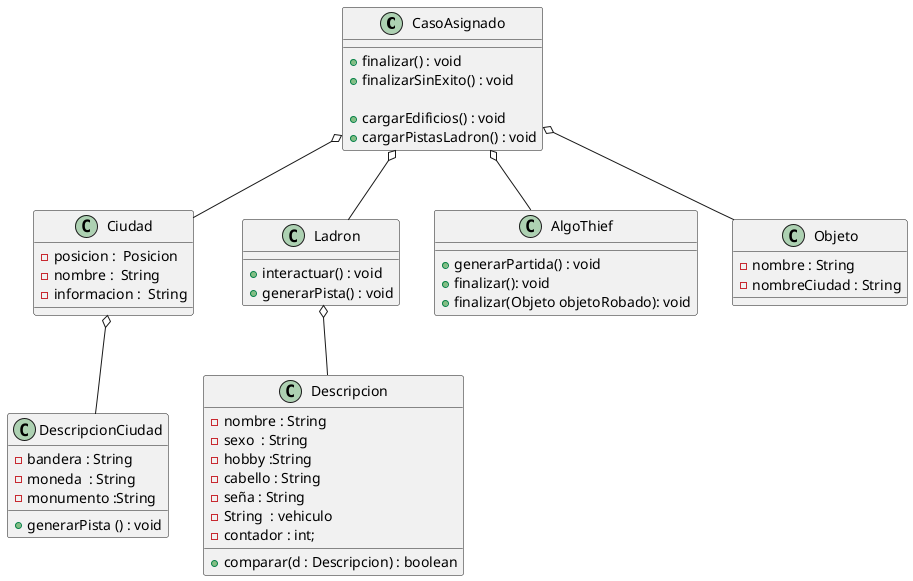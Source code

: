 @startuml

class CasoAsignado {
    + finalizar() : void
    + finalizarSinExito() : void

    + cargarEdificios() : void
    + cargarPistasLadron() : void
}

class AlgoThief {
 + generarPartida() : void
 + finalizar(): void
 + finalizar(Objeto objetoRobado): void
}

class Objeto {
    -  nombre : String
    -  nombreCiudad : String

}

class Ladron {
    + interactuar() : void
    + generarPista() : void

}

class Ciudad{
    - posicion :  Posicion
    - nombre :  String
    - informacion :  String


}

class DescripcionCiudad{
            - bandera : String
        - moneda  : String
        - monumento :String
        + generarPista () : void
}

class Descripcion{
    - nombre : String
    - sexo  : String
    - hobby :String
    -  cabello : String
    - seña : String
    - String  : vehiculo
    -  contador : int;
    + comparar(d : Descripcion) : boolean


}

AlgoThief --upo CasoAsignado
Objeto --upo CasoAsignado
Ciudad --upo CasoAsignado
Ladron --upo CasoAsignado
Descripcion --upo Ladron
DescripcionCiudad --upo Ciudad

@enduml